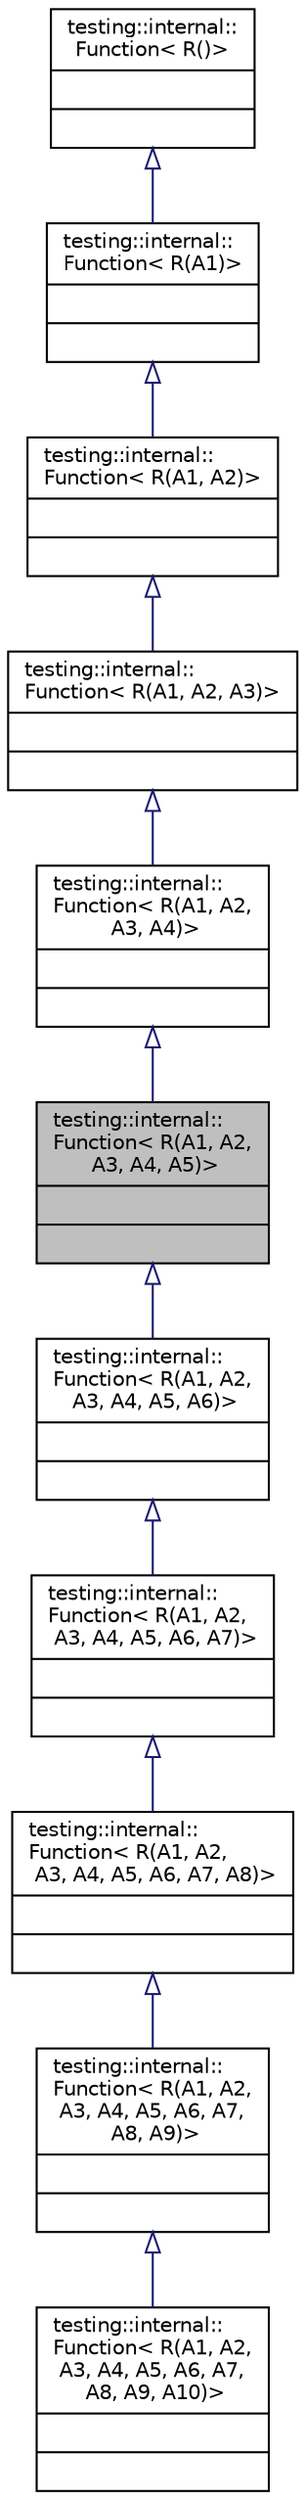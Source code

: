 digraph "testing::internal::Function&lt; R(A1, A2, A3, A4, A5)&gt;"
{
  edge [fontname="Helvetica",fontsize="10",labelfontname="Helvetica",labelfontsize="10"];
  node [fontname="Helvetica",fontsize="10",shape=record];
  Node0 [label="{testing::internal::\lFunction\< R(A1, A2,\l A3, A4, A5)\>\n||}",height=0.2,width=0.4,color="black", fillcolor="grey75", style="filled", fontcolor="black"];
  Node1 -> Node0 [dir="back",color="midnightblue",fontsize="10",style="solid",arrowtail="onormal",fontname="Helvetica"];
  Node1 [label="{testing::internal::\lFunction\< R(A1, A2,\l A3, A4)\>\n||}",height=0.2,width=0.4,color="black", fillcolor="white", style="filled",URL="$d2/df8/structtesting_1_1internal_1_1_function_3_01_r_07_a1_00_01_a2_00_01_a3_00_01_a4_08_4.html"];
  Node2 -> Node1 [dir="back",color="midnightblue",fontsize="10",style="solid",arrowtail="onormal",fontname="Helvetica"];
  Node2 [label="{testing::internal::\lFunction\< R(A1, A2, A3)\>\n||}",height=0.2,width=0.4,color="black", fillcolor="white", style="filled",URL="$d6/d2d/structtesting_1_1internal_1_1_function_3_01_r_07_a1_00_01_a2_00_01_a3_08_4.html"];
  Node3 -> Node2 [dir="back",color="midnightblue",fontsize="10",style="solid",arrowtail="onormal",fontname="Helvetica"];
  Node3 [label="{testing::internal::\lFunction\< R(A1, A2)\>\n||}",height=0.2,width=0.4,color="black", fillcolor="white", style="filled",URL="$de/dfa/structtesting_1_1internal_1_1_function_3_01_r_07_a1_00_01_a2_08_4.html"];
  Node4 -> Node3 [dir="back",color="midnightblue",fontsize="10",style="solid",arrowtail="onormal",fontname="Helvetica"];
  Node4 [label="{testing::internal::\lFunction\< R(A1)\>\n||}",height=0.2,width=0.4,color="black", fillcolor="white", style="filled",URL="$d7/d89/structtesting_1_1internal_1_1_function_3_01_r_07_a1_08_4.html"];
  Node5 -> Node4 [dir="back",color="midnightblue",fontsize="10",style="solid",arrowtail="onormal",fontname="Helvetica"];
  Node5 [label="{testing::internal::\lFunction\< R()\>\n||}",height=0.2,width=0.4,color="black", fillcolor="white", style="filled",URL="$d5/ddb/structtesting_1_1internal_1_1_function_3_01_r_07_08_4.html"];
  Node0 -> Node6 [dir="back",color="midnightblue",fontsize="10",style="solid",arrowtail="onormal",fontname="Helvetica"];
  Node6 [label="{testing::internal::\lFunction\< R(A1, A2,\l A3, A4, A5, A6)\>\n||}",height=0.2,width=0.4,color="black", fillcolor="white", style="filled",URL="$d9/d0b/structtesting_1_1internal_1_1_function_3_01_r_07_a1_00_01_a2_00_01_a3_00_01_a4_00_01_a5_00_01_a6_08_4.html"];
  Node6 -> Node7 [dir="back",color="midnightblue",fontsize="10",style="solid",arrowtail="onormal",fontname="Helvetica"];
  Node7 [label="{testing::internal::\lFunction\< R(A1, A2,\l A3, A4, A5, A6, A7)\>\n||}",height=0.2,width=0.4,color="black", fillcolor="white", style="filled",URL="$d9/dd2/structtesting_1_1internal_1_1_function_3_01_r_07_a1_00_01_a2_00_01_a3_00_01_a4_00_01_a5_00_01_a6_00_01_a7_08_4.html"];
  Node7 -> Node8 [dir="back",color="midnightblue",fontsize="10",style="solid",arrowtail="onormal",fontname="Helvetica"];
  Node8 [label="{testing::internal::\lFunction\< R(A1, A2,\l A3, A4, A5, A6, A7, A8)\>\n||}",height=0.2,width=0.4,color="black", fillcolor="white", style="filled",URL="$da/db1/structtesting_1_1internal_1_1_function_3_01_r_07_a1_00_01_a2_00_01_a3_00_01_a4_00_01_a5_00_01_a6_00_01_a7_00_01_a8_08_4.html"];
  Node8 -> Node9 [dir="back",color="midnightblue",fontsize="10",style="solid",arrowtail="onormal",fontname="Helvetica"];
  Node9 [label="{testing::internal::\lFunction\< R(A1, A2,\l A3, A4, A5, A6, A7,\l A8, A9)\>\n||}",height=0.2,width=0.4,color="black", fillcolor="white", style="filled",URL="$d1/dd1/structtesting_1_1internal_1_1_function_3_01_r_07_a1_00_01_a2_00_01_a3_00_01_a4_00_01_a5_00_01_a6dfab3ccde80824a59fc4efd5336a27c1.html"];
  Node9 -> Node10 [dir="back",color="midnightblue",fontsize="10",style="solid",arrowtail="onormal",fontname="Helvetica"];
  Node10 [label="{testing::internal::\lFunction\< R(A1, A2,\l A3, A4, A5, A6, A7,\l A8, A9, A10)\>\n||}",height=0.2,width=0.4,color="black", fillcolor="white", style="filled",URL="$d3/d83/structtesting_1_1internal_1_1_function_3_01_r_07_a1_00_01_a2_00_01_a3_00_01_a4_00_01_a5_00_01_a6f6ff91550f0557b7708e490e5002cd35.html"];
}
